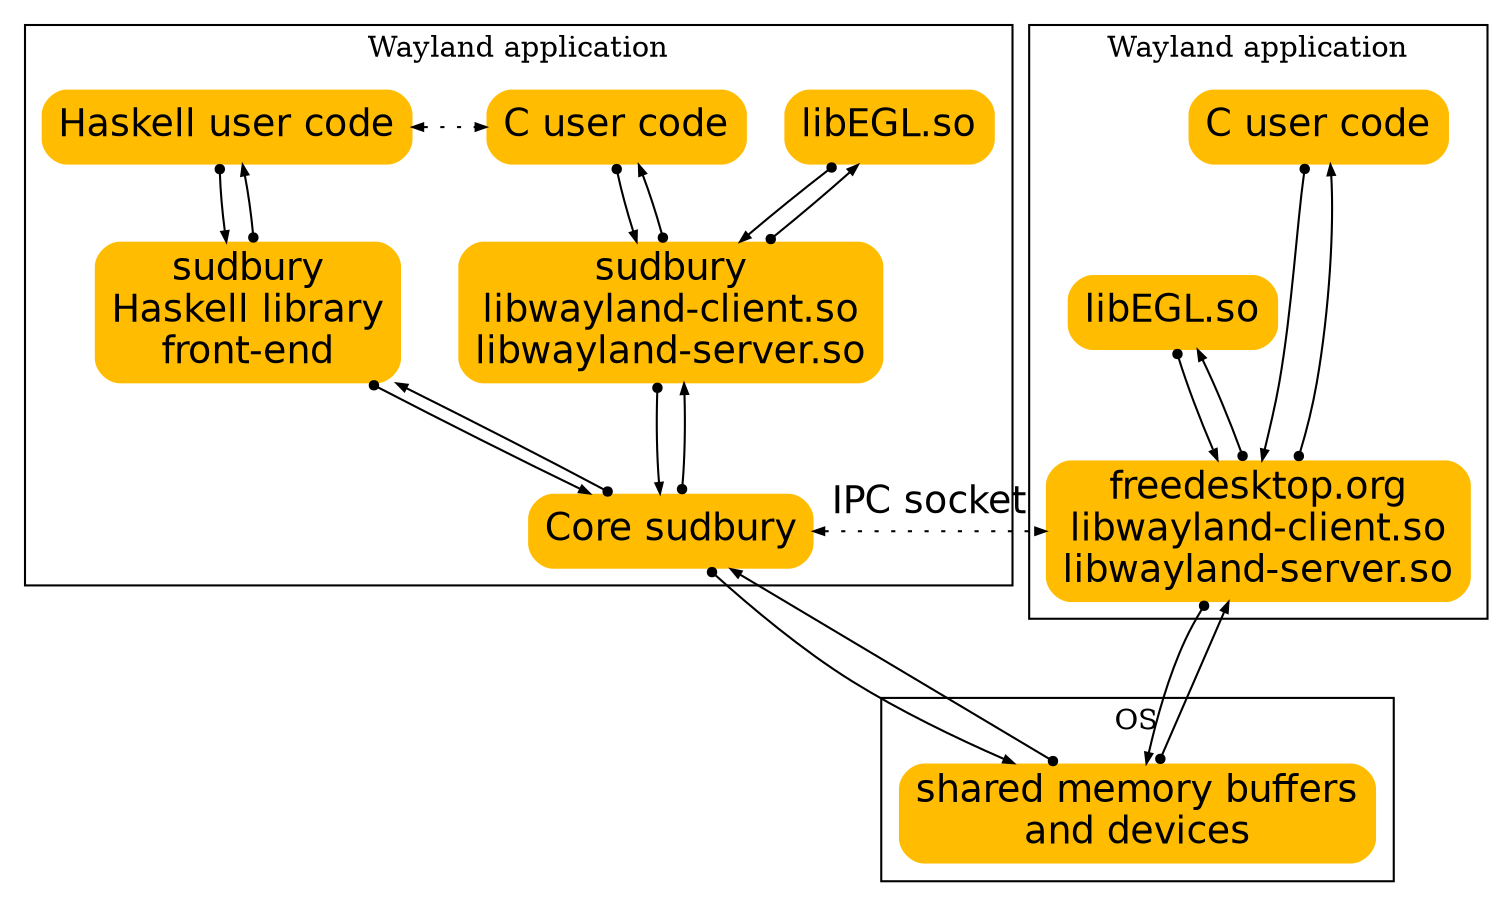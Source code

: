 digraph arch_wayland {
  edge[
    fontname="DejaVu Sans",
    dir="both",
    arrowtail="dot",
    arrowsize=.5,
    fontname="DejaVu Sans",
    fontsize="18",
  ]

  node[
    color=none,
    fontname="DejaVu Sans",
    fontsize="18",
    shape=box,
    style="rounded,filled",
    fillcolor="#ffbc00"
  ]

  newrank=true

  subgraph cluster_app1 {
    label="Wayland application"

    egl_h [label="libEGL.so"]
    user_h [label="Haskell user code"]
    user_c [label="C user code"]
    { rank=same; user_h, user_c, egl_h }

    user_h -> user_c [style=dotted, arrowtail=normal]

    front_h [label=<sudbury<BR/>Haskell library<BR/>front-end>]
    front_c [label=<sudbury<BR/>libwayland-client.so<BR/>libwayland-server.so>]
    { rank=same; front_h, front_c }

    user_h -> front_h
    front_h -> user_h

    user_c -> front_c
    front_c -> user_c

    front_c -> egl_h
    egl_h -> front_c

    core [label="Core sudbury"]

    {front_h, front_c} -> core
    core -> {front_h, front_c}
  }

  subgraph cluster_app2 {
    label="Wayland application"

    user_c2 [label="C user code"]

    egl_c [label="libEGL.so"]

    libwl [label=<freedesktop.org<BR/>libwayland-client.so<BR/>libwayland-server.so>]

    egl_c -> libwl
    libwl -> egl_c

    user_c2 -> libwl
    libwl -> user_c2
  }
  { rank=min; user_c2, user_c }
  { rank=same; libwl, core }

  core -> libwl [style=dotted, arrowtail=normal, label="IPC socket"]

  subgraph cluster_os {
    label="OS"

    ram [shape=record, label=<shared memory buffers<BR/>and devices>]
  }
  ram -> {core, libwl}
  ram -> libwl [style=invis, label=" "]
  {core, libwl} -> ram
}
